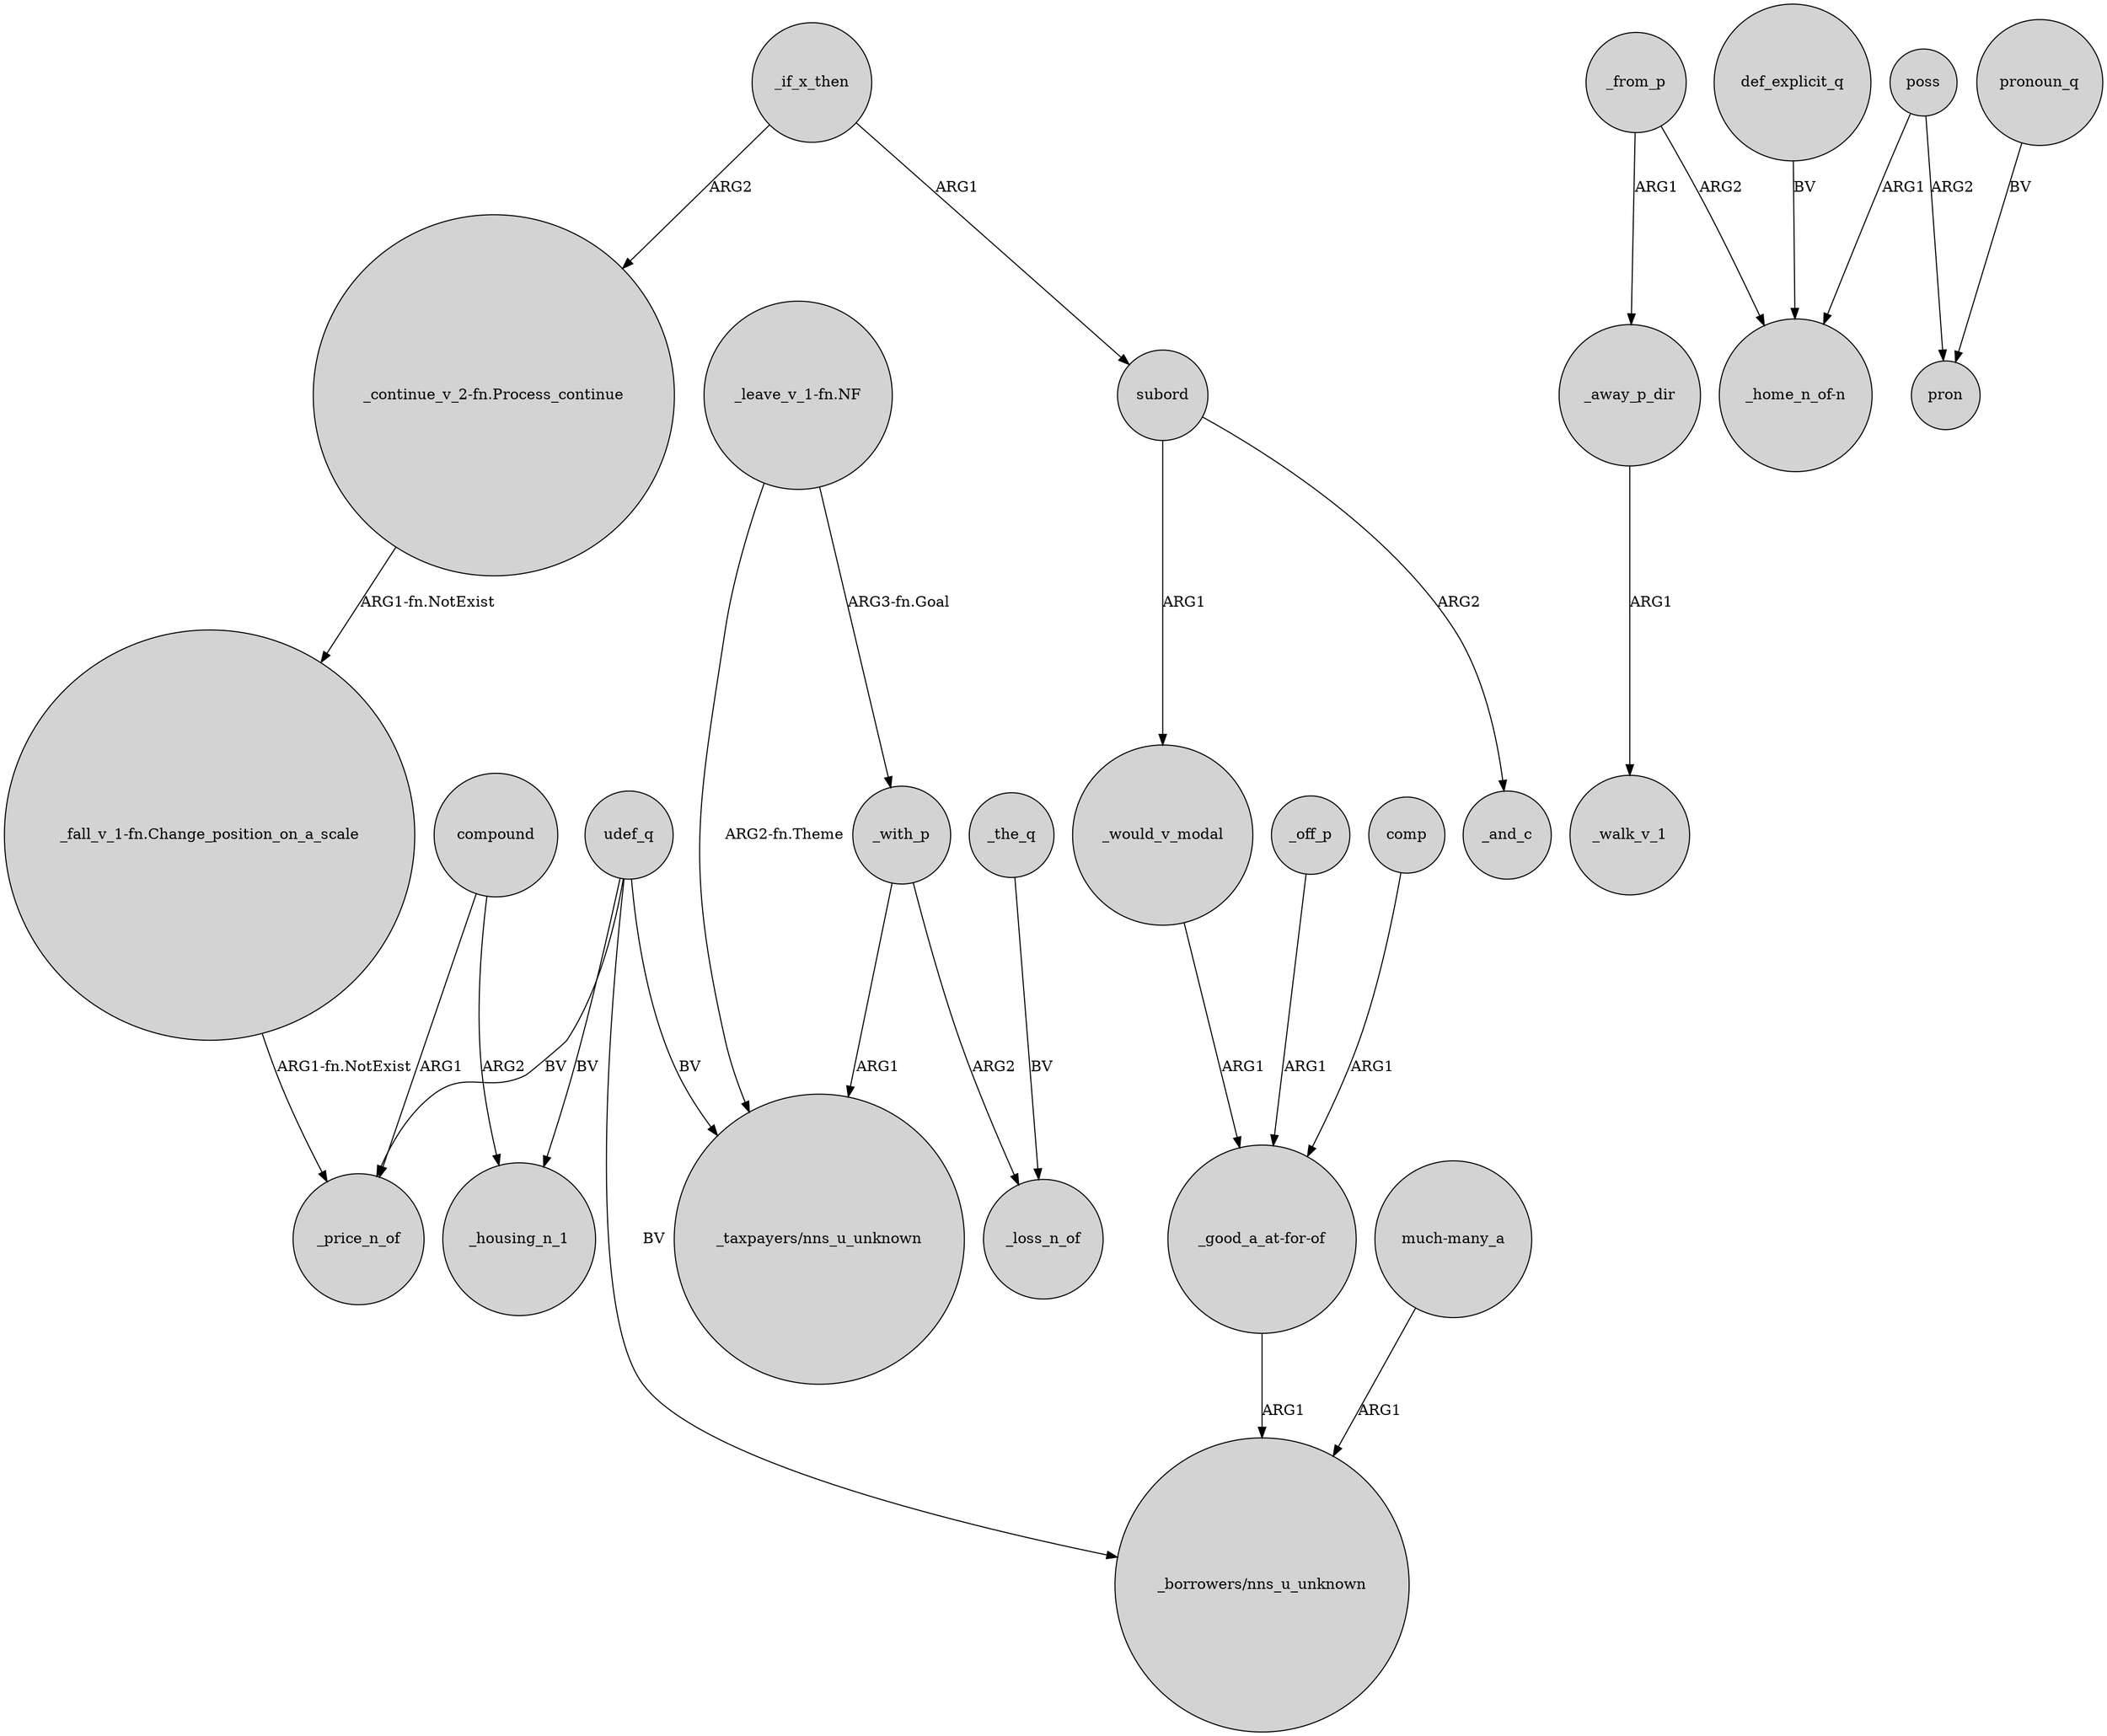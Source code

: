 digraph {
	node [shape=circle style=filled]
	_with_p -> _loss_n_of [label=ARG2]
	_from_p -> _away_p_dir [label=ARG1]
	udef_q -> "_borrowers/nns_u_unknown" [label=BV]
	udef_q -> _price_n_of [label=BV]
	poss -> pron [label=ARG2]
	"_fall_v_1-fn.Change_position_on_a_scale" -> _price_n_of [label="ARG1-fn.NotExist"]
	comp -> "_good_a_at-for-of" [label=ARG1]
	_away_p_dir -> _walk_v_1 [label=ARG1]
	_if_x_then -> subord [label=ARG1]
	poss -> "_home_n_of-n" [label=ARG1]
	udef_q -> _housing_n_1 [label=BV]
	"_continue_v_2-fn.Process_continue" -> "_fall_v_1-fn.Change_position_on_a_scale" [label="ARG1-fn.NotExist"]
	"_good_a_at-for-of" -> "_borrowers/nns_u_unknown" [label=ARG1]
	"much-many_a" -> "_borrowers/nns_u_unknown" [label=ARG1]
	"_leave_v_1-fn.NF" -> "_taxpayers/nns_u_unknown" [label="ARG2-fn.Theme"]
	pronoun_q -> pron [label=BV]
	"_leave_v_1-fn.NF" -> _with_p [label="ARG3-fn.Goal"]
	_would_v_modal -> "_good_a_at-for-of" [label=ARG1]
	_off_p -> "_good_a_at-for-of" [label=ARG1]
	_the_q -> _loss_n_of [label=BV]
	_from_p -> "_home_n_of-n" [label=ARG2]
	udef_q -> "_taxpayers/nns_u_unknown" [label=BV]
	def_explicit_q -> "_home_n_of-n" [label=BV]
	compound -> _housing_n_1 [label=ARG2]
	_with_p -> "_taxpayers/nns_u_unknown" [label=ARG1]
	compound -> _price_n_of [label=ARG1]
	_if_x_then -> "_continue_v_2-fn.Process_continue" [label=ARG2]
	subord -> _and_c [label=ARG2]
	subord -> _would_v_modal [label=ARG1]
}
